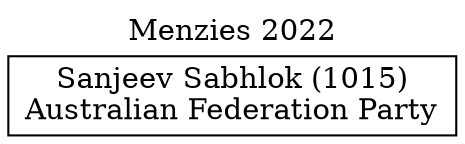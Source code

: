 // House preference flow
digraph "Sanjeev Sabhlok (1015)_Menzies_2022" {
	graph [label="Menzies 2022" labelloc=t mclimit=10]
	node [shape=box]
	"Sanjeev Sabhlok (1015)" [label="Sanjeev Sabhlok (1015)
Australian Federation Party"]
}
